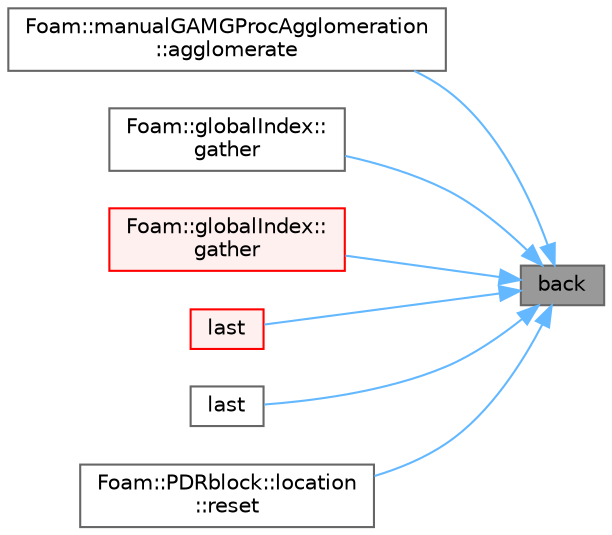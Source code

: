 digraph "back"
{
 // LATEX_PDF_SIZE
  bgcolor="transparent";
  edge [fontname=Helvetica,fontsize=10,labelfontname=Helvetica,labelfontsize=10];
  node [fontname=Helvetica,fontsize=10,shape=box,height=0.2,width=0.4];
  rankdir="RL";
  Node1 [id="Node000001",label="back",height=0.2,width=0.4,color="gray40", fillcolor="grey60", style="filled", fontcolor="black",tooltip=" "];
  Node1 -> Node2 [id="edge1_Node000001_Node000002",dir="back",color="steelblue1",style="solid",tooltip=" "];
  Node2 [id="Node000002",label="Foam::manualGAMGProcAgglomeration\l::agglomerate",height=0.2,width=0.4,color="grey40", fillcolor="white", style="filled",URL="$classFoam_1_1manualGAMGProcAgglomeration.html#aafdd9615cff0be3c3c601afb8526aee5",tooltip=" "];
  Node1 -> Node3 [id="edge2_Node000001_Node000003",dir="back",color="steelblue1",style="solid",tooltip=" "];
  Node3 [id="Node000003",label="Foam::globalIndex::\lgather",height=0.2,width=0.4,color="grey40", fillcolor="white", style="filled",URL="$classFoam_1_1globalIndex.html#a1f5b2b254134fa4361b2be94c9437813",tooltip=" "];
  Node1 -> Node4 [id="edge3_Node000001_Node000004",dir="back",color="steelblue1",style="solid",tooltip=" "];
  Node4 [id="Node000004",label="Foam::globalIndex::\lgather",height=0.2,width=0.4,color="red", fillcolor="#FFF0F0", style="filled",URL="$classFoam_1_1globalIndex.html#a75482eae7e41c5ccd2c3600605e760d6",tooltip=" "];
  Node1 -> Node26 [id="edge4_Node000001_Node000026",dir="back",color="steelblue1",style="solid",tooltip=" "];
  Node26 [id="Node000026",label="last",height=0.2,width=0.4,color="red", fillcolor="#FFF0F0", style="filled",URL="$classFoam_1_1UList.html#aef07c02ea1c27bdb5906043b399e0ff0",tooltip=" "];
  Node1 -> Node71 [id="edge5_Node000001_Node000071",dir="back",color="steelblue1",style="solid",tooltip=" "];
  Node71 [id="Node000071",label="last",height=0.2,width=0.4,color="grey40", fillcolor="white", style="filled",URL="$classFoam_1_1UList.html#a7cf46742fdf85ce198e542001fc3f3fc",tooltip=" "];
  Node1 -> Node72 [id="edge6_Node000001_Node000072",dir="back",color="steelblue1",style="solid",tooltip=" "];
  Node72 [id="Node000072",label="Foam::PDRblock::location\l::reset",height=0.2,width=0.4,color="grey40", fillcolor="white", style="filled",URL="$classFoam_1_1PDRblock_1_1location.html#aa47d7136e383fc561a4c5ea8147b4d48",tooltip=" "];
}
